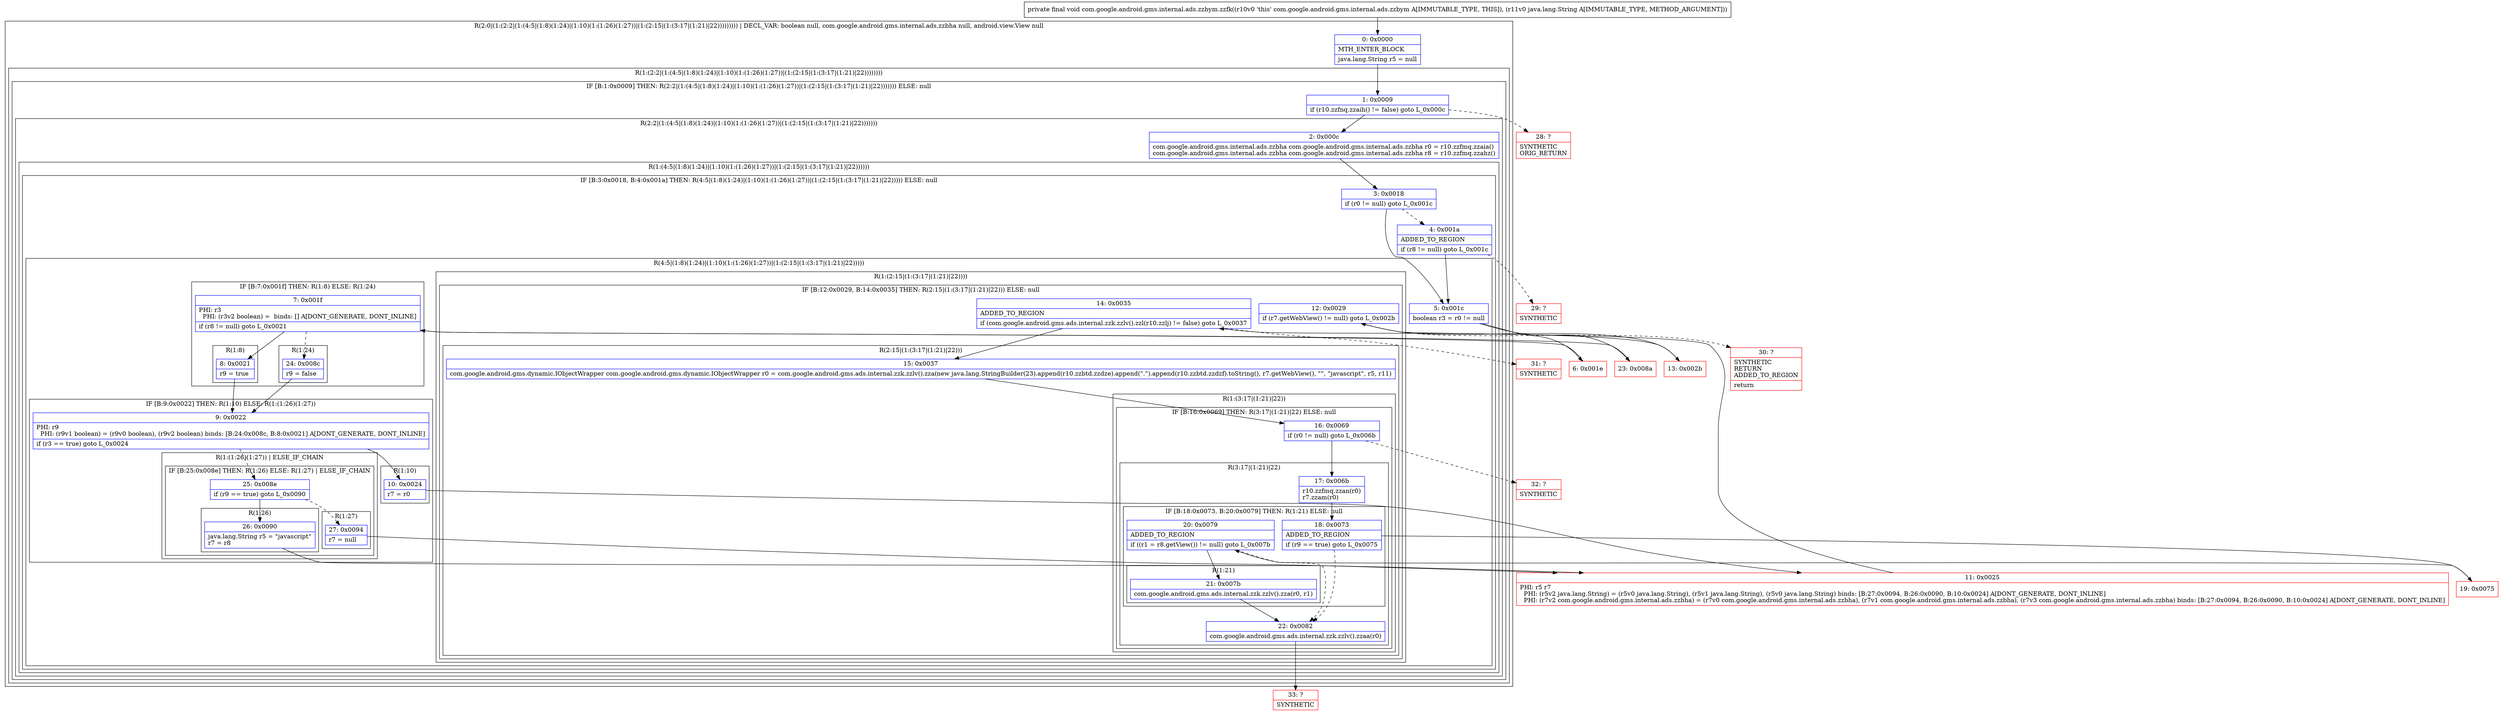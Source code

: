 digraph "CFG forcom.google.android.gms.internal.ads.zzbym.zzfk(Ljava\/lang\/String;)V" {
subgraph cluster_Region_1978711234 {
label = "R(2:0|(1:(2:2|(1:(4:5|(1:8)(1:24)|(1:10)(1:(1:26)(1:27))|(1:(2:15|(1:(3:17|(1:21)|22))))))))) | DECL_VAR: boolean null, com.google.android.gms.internal.ads.zzbha null, android.view.View null\l";
node [shape=record,color=blue];
Node_0 [shape=record,label="{0\:\ 0x0000|MTH_ENTER_BLOCK\l|java.lang.String r5 = null\l}"];
subgraph cluster_Region_121716676 {
label = "R(1:(2:2|(1:(4:5|(1:8)(1:24)|(1:10)(1:(1:26)(1:27))|(1:(2:15|(1:(3:17|(1:21)|22))))))))";
node [shape=record,color=blue];
subgraph cluster_IfRegion_270588035 {
label = "IF [B:1:0x0009] THEN: R(2:2|(1:(4:5|(1:8)(1:24)|(1:10)(1:(1:26)(1:27))|(1:(2:15|(1:(3:17|(1:21)|22))))))) ELSE: null";
node [shape=record,color=blue];
Node_1 [shape=record,label="{1\:\ 0x0009|if (r10.zzfnq.zzaih() != false) goto L_0x000c\l}"];
subgraph cluster_Region_952180279 {
label = "R(2:2|(1:(4:5|(1:8)(1:24)|(1:10)(1:(1:26)(1:27))|(1:(2:15|(1:(3:17|(1:21)|22)))))))";
node [shape=record,color=blue];
Node_2 [shape=record,label="{2\:\ 0x000c|com.google.android.gms.internal.ads.zzbha com.google.android.gms.internal.ads.zzbha r0 = r10.zzfmq.zzaia()\lcom.google.android.gms.internal.ads.zzbha com.google.android.gms.internal.ads.zzbha r8 = r10.zzfmq.zzahz()\l}"];
subgraph cluster_Region_212996466 {
label = "R(1:(4:5|(1:8)(1:24)|(1:10)(1:(1:26)(1:27))|(1:(2:15|(1:(3:17|(1:21)|22))))))";
node [shape=record,color=blue];
subgraph cluster_IfRegion_1218949953 {
label = "IF [B:3:0x0018, B:4:0x001a] THEN: R(4:5|(1:8)(1:24)|(1:10)(1:(1:26)(1:27))|(1:(2:15|(1:(3:17|(1:21)|22))))) ELSE: null";
node [shape=record,color=blue];
Node_3 [shape=record,label="{3\:\ 0x0018|if (r0 != null) goto L_0x001c\l}"];
Node_4 [shape=record,label="{4\:\ 0x001a|ADDED_TO_REGION\l|if (r8 != null) goto L_0x001c\l}"];
subgraph cluster_Region_1178182414 {
label = "R(4:5|(1:8)(1:24)|(1:10)(1:(1:26)(1:27))|(1:(2:15|(1:(3:17|(1:21)|22)))))";
node [shape=record,color=blue];
Node_5 [shape=record,label="{5\:\ 0x001c|boolean r3 = r0 != null\l}"];
subgraph cluster_IfRegion_1506990443 {
label = "IF [B:7:0x001f] THEN: R(1:8) ELSE: R(1:24)";
node [shape=record,color=blue];
Node_7 [shape=record,label="{7\:\ 0x001f|PHI: r3 \l  PHI: (r3v2 boolean) =  binds: [] A[DONT_GENERATE, DONT_INLINE]\l|if (r8 != null) goto L_0x0021\l}"];
subgraph cluster_Region_324645498 {
label = "R(1:8)";
node [shape=record,color=blue];
Node_8 [shape=record,label="{8\:\ 0x0021|r9 = true\l}"];
}
subgraph cluster_Region_1544495377 {
label = "R(1:24)";
node [shape=record,color=blue];
Node_24 [shape=record,label="{24\:\ 0x008c|r9 = false\l}"];
}
}
subgraph cluster_IfRegion_665891829 {
label = "IF [B:9:0x0022] THEN: R(1:10) ELSE: R(1:(1:26)(1:27))";
node [shape=record,color=blue];
Node_9 [shape=record,label="{9\:\ 0x0022|PHI: r9 \l  PHI: (r9v1 boolean) = (r9v0 boolean), (r9v2 boolean) binds: [B:24:0x008c, B:8:0x0021] A[DONT_GENERATE, DONT_INLINE]\l|if (r3 == true) goto L_0x0024\l}"];
subgraph cluster_Region_1766998736 {
label = "R(1:10)";
node [shape=record,color=blue];
Node_10 [shape=record,label="{10\:\ 0x0024|r7 = r0\l}"];
}
subgraph cluster_Region_1183915626 {
label = "R(1:(1:26)(1:27)) | ELSE_IF_CHAIN\l";
node [shape=record,color=blue];
subgraph cluster_IfRegion_1218492003 {
label = "IF [B:25:0x008e] THEN: R(1:26) ELSE: R(1:27) | ELSE_IF_CHAIN\l";
node [shape=record,color=blue];
Node_25 [shape=record,label="{25\:\ 0x008e|if (r9 == true) goto L_0x0090\l}"];
subgraph cluster_Region_1582958914 {
label = "R(1:26)";
node [shape=record,color=blue];
Node_26 [shape=record,label="{26\:\ 0x0090|java.lang.String r5 = \"javascript\"\lr7 = r8\l}"];
}
subgraph cluster_Region_1838715814 {
label = "R(1:27)";
node [shape=record,color=blue];
Node_27 [shape=record,label="{27\:\ 0x0094|r7 = null\l}"];
}
}
}
}
subgraph cluster_Region_1582467892 {
label = "R(1:(2:15|(1:(3:17|(1:21)|22))))";
node [shape=record,color=blue];
subgraph cluster_IfRegion_1123493901 {
label = "IF [B:12:0x0029, B:14:0x0035] THEN: R(2:15|(1:(3:17|(1:21)|22))) ELSE: null";
node [shape=record,color=blue];
Node_12 [shape=record,label="{12\:\ 0x0029|if (r7.getWebView() != null) goto L_0x002b\l}"];
Node_14 [shape=record,label="{14\:\ 0x0035|ADDED_TO_REGION\l|if (com.google.android.gms.ads.internal.zzk.zzlv().zzl(r10.zzlj) != false) goto L_0x0037\l}"];
subgraph cluster_Region_1730743732 {
label = "R(2:15|(1:(3:17|(1:21)|22)))";
node [shape=record,color=blue];
Node_15 [shape=record,label="{15\:\ 0x0037|com.google.android.gms.dynamic.IObjectWrapper com.google.android.gms.dynamic.IObjectWrapper r0 = com.google.android.gms.ads.internal.zzk.zzlv().zza(new java.lang.StringBuilder(23).append(r10.zzbtd.zzdze).append(\".\").append(r10.zzbtd.zzdzf).toString(), r7.getWebView(), \"\", \"javascript\", r5, r11)\l}"];
subgraph cluster_Region_207293559 {
label = "R(1:(3:17|(1:21)|22))";
node [shape=record,color=blue];
subgraph cluster_IfRegion_1335212795 {
label = "IF [B:16:0x0069] THEN: R(3:17|(1:21)|22) ELSE: null";
node [shape=record,color=blue];
Node_16 [shape=record,label="{16\:\ 0x0069|if (r0 != null) goto L_0x006b\l}"];
subgraph cluster_Region_1790381489 {
label = "R(3:17|(1:21)|22)";
node [shape=record,color=blue];
Node_17 [shape=record,label="{17\:\ 0x006b|r10.zzfmq.zzan(r0)\lr7.zzam(r0)\l}"];
subgraph cluster_IfRegion_739919019 {
label = "IF [B:18:0x0073, B:20:0x0079] THEN: R(1:21) ELSE: null";
node [shape=record,color=blue];
Node_18 [shape=record,label="{18\:\ 0x0073|ADDED_TO_REGION\l|if (r9 == true) goto L_0x0075\l}"];
Node_20 [shape=record,label="{20\:\ 0x0079|ADDED_TO_REGION\l|if ((r1 = r8.getView()) != null) goto L_0x007b\l}"];
subgraph cluster_Region_883144959 {
label = "R(1:21)";
node [shape=record,color=blue];
Node_21 [shape=record,label="{21\:\ 0x007b|com.google.android.gms.ads.internal.zzk.zzlv().zza(r0, r1)\l}"];
}
}
Node_22 [shape=record,label="{22\:\ 0x0082|com.google.android.gms.ads.internal.zzk.zzlv().zzaa(r0)\l}"];
}
}
}
}
}
}
}
}
}
}
}
}
}
Node_6 [shape=record,color=red,label="{6\:\ 0x001e}"];
Node_11 [shape=record,color=red,label="{11\:\ 0x0025|PHI: r5 r7 \l  PHI: (r5v2 java.lang.String) = (r5v0 java.lang.String), (r5v1 java.lang.String), (r5v0 java.lang.String) binds: [B:27:0x0094, B:26:0x0090, B:10:0x0024] A[DONT_GENERATE, DONT_INLINE]\l  PHI: (r7v2 com.google.android.gms.internal.ads.zzbha) = (r7v0 com.google.android.gms.internal.ads.zzbha), (r7v1 com.google.android.gms.internal.ads.zzbha), (r7v3 com.google.android.gms.internal.ads.zzbha) binds: [B:27:0x0094, B:26:0x0090, B:10:0x0024] A[DONT_GENERATE, DONT_INLINE]\l}"];
Node_13 [shape=record,color=red,label="{13\:\ 0x002b}"];
Node_19 [shape=record,color=red,label="{19\:\ 0x0075}"];
Node_23 [shape=record,color=red,label="{23\:\ 0x008a}"];
Node_28 [shape=record,color=red,label="{28\:\ ?|SYNTHETIC\lORIG_RETURN\l}"];
Node_29 [shape=record,color=red,label="{29\:\ ?|SYNTHETIC\l}"];
Node_30 [shape=record,color=red,label="{30\:\ ?|SYNTHETIC\lRETURN\lADDED_TO_REGION\l|return\l}"];
Node_31 [shape=record,color=red,label="{31\:\ ?|SYNTHETIC\l}"];
Node_32 [shape=record,color=red,label="{32\:\ ?|SYNTHETIC\l}"];
Node_33 [shape=record,color=red,label="{33\:\ ?|SYNTHETIC\l}"];
MethodNode[shape=record,label="{private final void com.google.android.gms.internal.ads.zzbym.zzfk((r10v0 'this' com.google.android.gms.internal.ads.zzbym A[IMMUTABLE_TYPE, THIS]), (r11v0 java.lang.String A[IMMUTABLE_TYPE, METHOD_ARGUMENT])) }"];
MethodNode -> Node_0;
Node_0 -> Node_1;
Node_1 -> Node_2;
Node_1 -> Node_28[style=dashed];
Node_2 -> Node_3;
Node_3 -> Node_4[style=dashed];
Node_3 -> Node_5;
Node_4 -> Node_5;
Node_4 -> Node_29[style=dashed];
Node_5 -> Node_6;
Node_5 -> Node_23;
Node_7 -> Node_8;
Node_7 -> Node_24[style=dashed];
Node_8 -> Node_9;
Node_24 -> Node_9;
Node_9 -> Node_10;
Node_9 -> Node_25[style=dashed];
Node_10 -> Node_11;
Node_25 -> Node_26;
Node_25 -> Node_27[style=dashed];
Node_26 -> Node_11;
Node_27 -> Node_11;
Node_12 -> Node_13;
Node_12 -> Node_30[style=dashed];
Node_14 -> Node_15;
Node_14 -> Node_31[style=dashed];
Node_15 -> Node_16;
Node_16 -> Node_17;
Node_16 -> Node_32[style=dashed];
Node_17 -> Node_18;
Node_18 -> Node_19;
Node_18 -> Node_22[style=dashed];
Node_20 -> Node_21;
Node_20 -> Node_22[style=dashed];
Node_21 -> Node_22;
Node_22 -> Node_33;
Node_6 -> Node_7;
Node_11 -> Node_12;
Node_13 -> Node_14;
Node_19 -> Node_20;
Node_23 -> Node_7;
}

